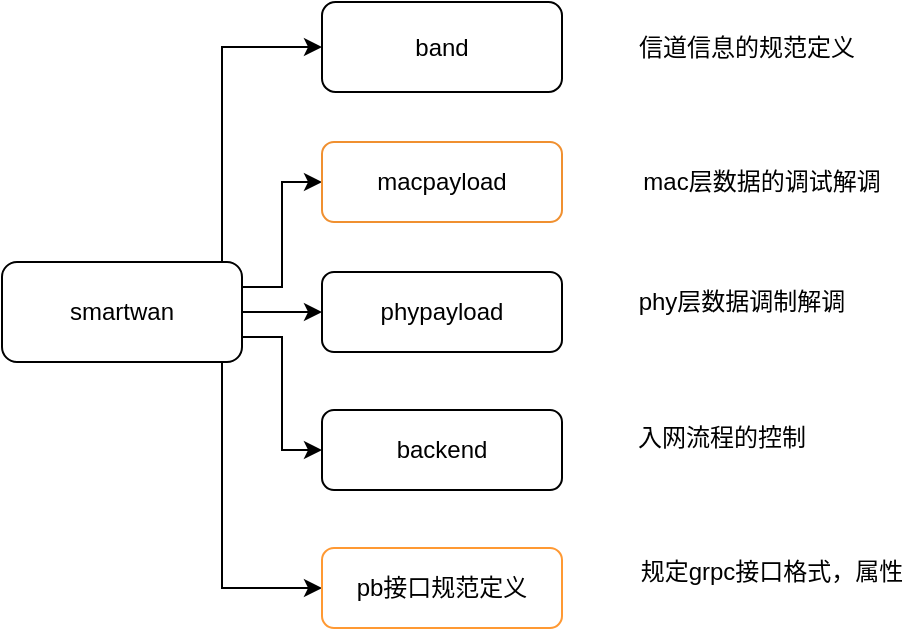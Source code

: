 <mxfile version="12.2.4" pages="1"><diagram id="uDGTMHjjaDtcL0e5J0El" name="Page-1"><mxGraphModel dx="1279" dy="592" grid="1" gridSize="10" guides="1" tooltips="1" connect="1" arrows="1" fold="1" page="1" pageScale="1" pageWidth="827" pageHeight="1169" math="0" shadow="0"><root><mxCell id="0"/><mxCell id="1" parent="0"/><mxCell id="15" style="edgeStyle=orthogonalEdgeStyle;rounded=0;orthogonalLoop=1;jettySize=auto;html=1;exitX=1;exitY=0.5;exitDx=0;exitDy=0;" parent="1" source="8" target="12" edge="1"><mxGeometry relative="1" as="geometry"/></mxCell><mxCell id="16" style="edgeStyle=orthogonalEdgeStyle;rounded=0;orthogonalLoop=1;jettySize=auto;html=1;exitX=1;exitY=0.25;exitDx=0;exitDy=0;entryX=0;entryY=0.5;entryDx=0;entryDy=0;" parent="1" source="8" target="9" edge="1"><mxGeometry relative="1" as="geometry"/></mxCell><mxCell id="17" style="edgeStyle=orthogonalEdgeStyle;rounded=0;orthogonalLoop=1;jettySize=auto;html=1;exitX=1;exitY=0.75;exitDx=0;exitDy=0;entryX=0;entryY=0.5;entryDx=0;entryDy=0;" parent="1" source="8" target="13" edge="1"><mxGeometry relative="1" as="geometry"/></mxCell><mxCell id="23" style="edgeStyle=orthogonalEdgeStyle;rounded=0;orthogonalLoop=1;jettySize=auto;html=1;exitX=0.75;exitY=1;exitDx=0;exitDy=0;entryX=0;entryY=0.5;entryDx=0;entryDy=0;" parent="1" source="8" target="22" edge="1"><mxGeometry relative="1" as="geometry"><Array as="points"><mxPoint x="270" y="560"/><mxPoint x="270" y="673"/></Array></mxGeometry></mxCell><mxCell id="26" style="edgeStyle=orthogonalEdgeStyle;rounded=0;orthogonalLoop=1;jettySize=auto;html=1;exitX=0.75;exitY=0;exitDx=0;exitDy=0;entryX=0;entryY=0.5;entryDx=0;entryDy=0;" parent="1" source="8" target="25" edge="1"><mxGeometry relative="1" as="geometry"><Array as="points"><mxPoint x="270" y="510"/><mxPoint x="270" y="403"/></Array></mxGeometry></mxCell><mxCell id="8" value="smartwan" style="rounded=1;whiteSpace=wrap;html=1;" parent="1" vertex="1"><mxGeometry x="160" y="510" width="120" height="50" as="geometry"/></mxCell><mxCell id="9" value="macpayload" style="rounded=1;whiteSpace=wrap;html=1;strokeColor=#F09030;" parent="1" vertex="1"><mxGeometry x="320" y="450" width="120" height="40" as="geometry"/></mxCell><mxCell id="12" value="phypayload" style="rounded=1;whiteSpace=wrap;html=1;" parent="1" vertex="1"><mxGeometry x="320" y="515" width="120" height="40" as="geometry"/></mxCell><mxCell id="13" value="backend" style="rounded=1;whiteSpace=wrap;html=1;" parent="1" vertex="1"><mxGeometry x="320" y="584" width="120" height="40" as="geometry"/></mxCell><mxCell id="18" value="mac层数据的调试解调" style="text;html=1;strokeColor=none;fillColor=none;align=center;verticalAlign=middle;whiteSpace=wrap;rounded=0;" parent="1" vertex="1"><mxGeometry x="475" y="460" width="130" height="20" as="geometry"/></mxCell><mxCell id="19" value="phy层数据调制解调" style="text;html=1;strokeColor=none;fillColor=none;align=center;verticalAlign=middle;whiteSpace=wrap;rounded=0;" parent="1" vertex="1"><mxGeometry x="475" y="520" width="110" height="20" as="geometry"/></mxCell><mxCell id="20" value="入网流程的控制" style="text;html=1;strokeColor=none;fillColor=none;align=center;verticalAlign=middle;whiteSpace=wrap;rounded=0;" parent="1" vertex="1"><mxGeometry x="475" y="592" width="90" height="12" as="geometry"/></mxCell><mxCell id="22" value="pb接口规范定义" style="rounded=1;whiteSpace=wrap;html=1;strokeColor=#FF9933;" parent="1" vertex="1"><mxGeometry x="320" y="653" width="120" height="40" as="geometry"/></mxCell><mxCell id="24" value="规定grpc接口格式，属性" style="text;html=1;strokeColor=none;fillColor=none;align=center;verticalAlign=middle;whiteSpace=wrap;rounded=0;" parent="1" vertex="1"><mxGeometry x="475" y="656" width="140" height="17" as="geometry"/></mxCell><mxCell id="25" value="band" style="rounded=1;whiteSpace=wrap;html=1;" parent="1" vertex="1"><mxGeometry x="320" y="380" width="120" height="45" as="geometry"/></mxCell><mxCell id="27" value="信道信息的规范定义" style="text;html=1;strokeColor=none;fillColor=none;align=center;verticalAlign=middle;whiteSpace=wrap;rounded=0;" parent="1" vertex="1"><mxGeometry x="475" y="394" width="115" height="17" as="geometry"/></mxCell></root></mxGraphModel></diagram></mxfile>